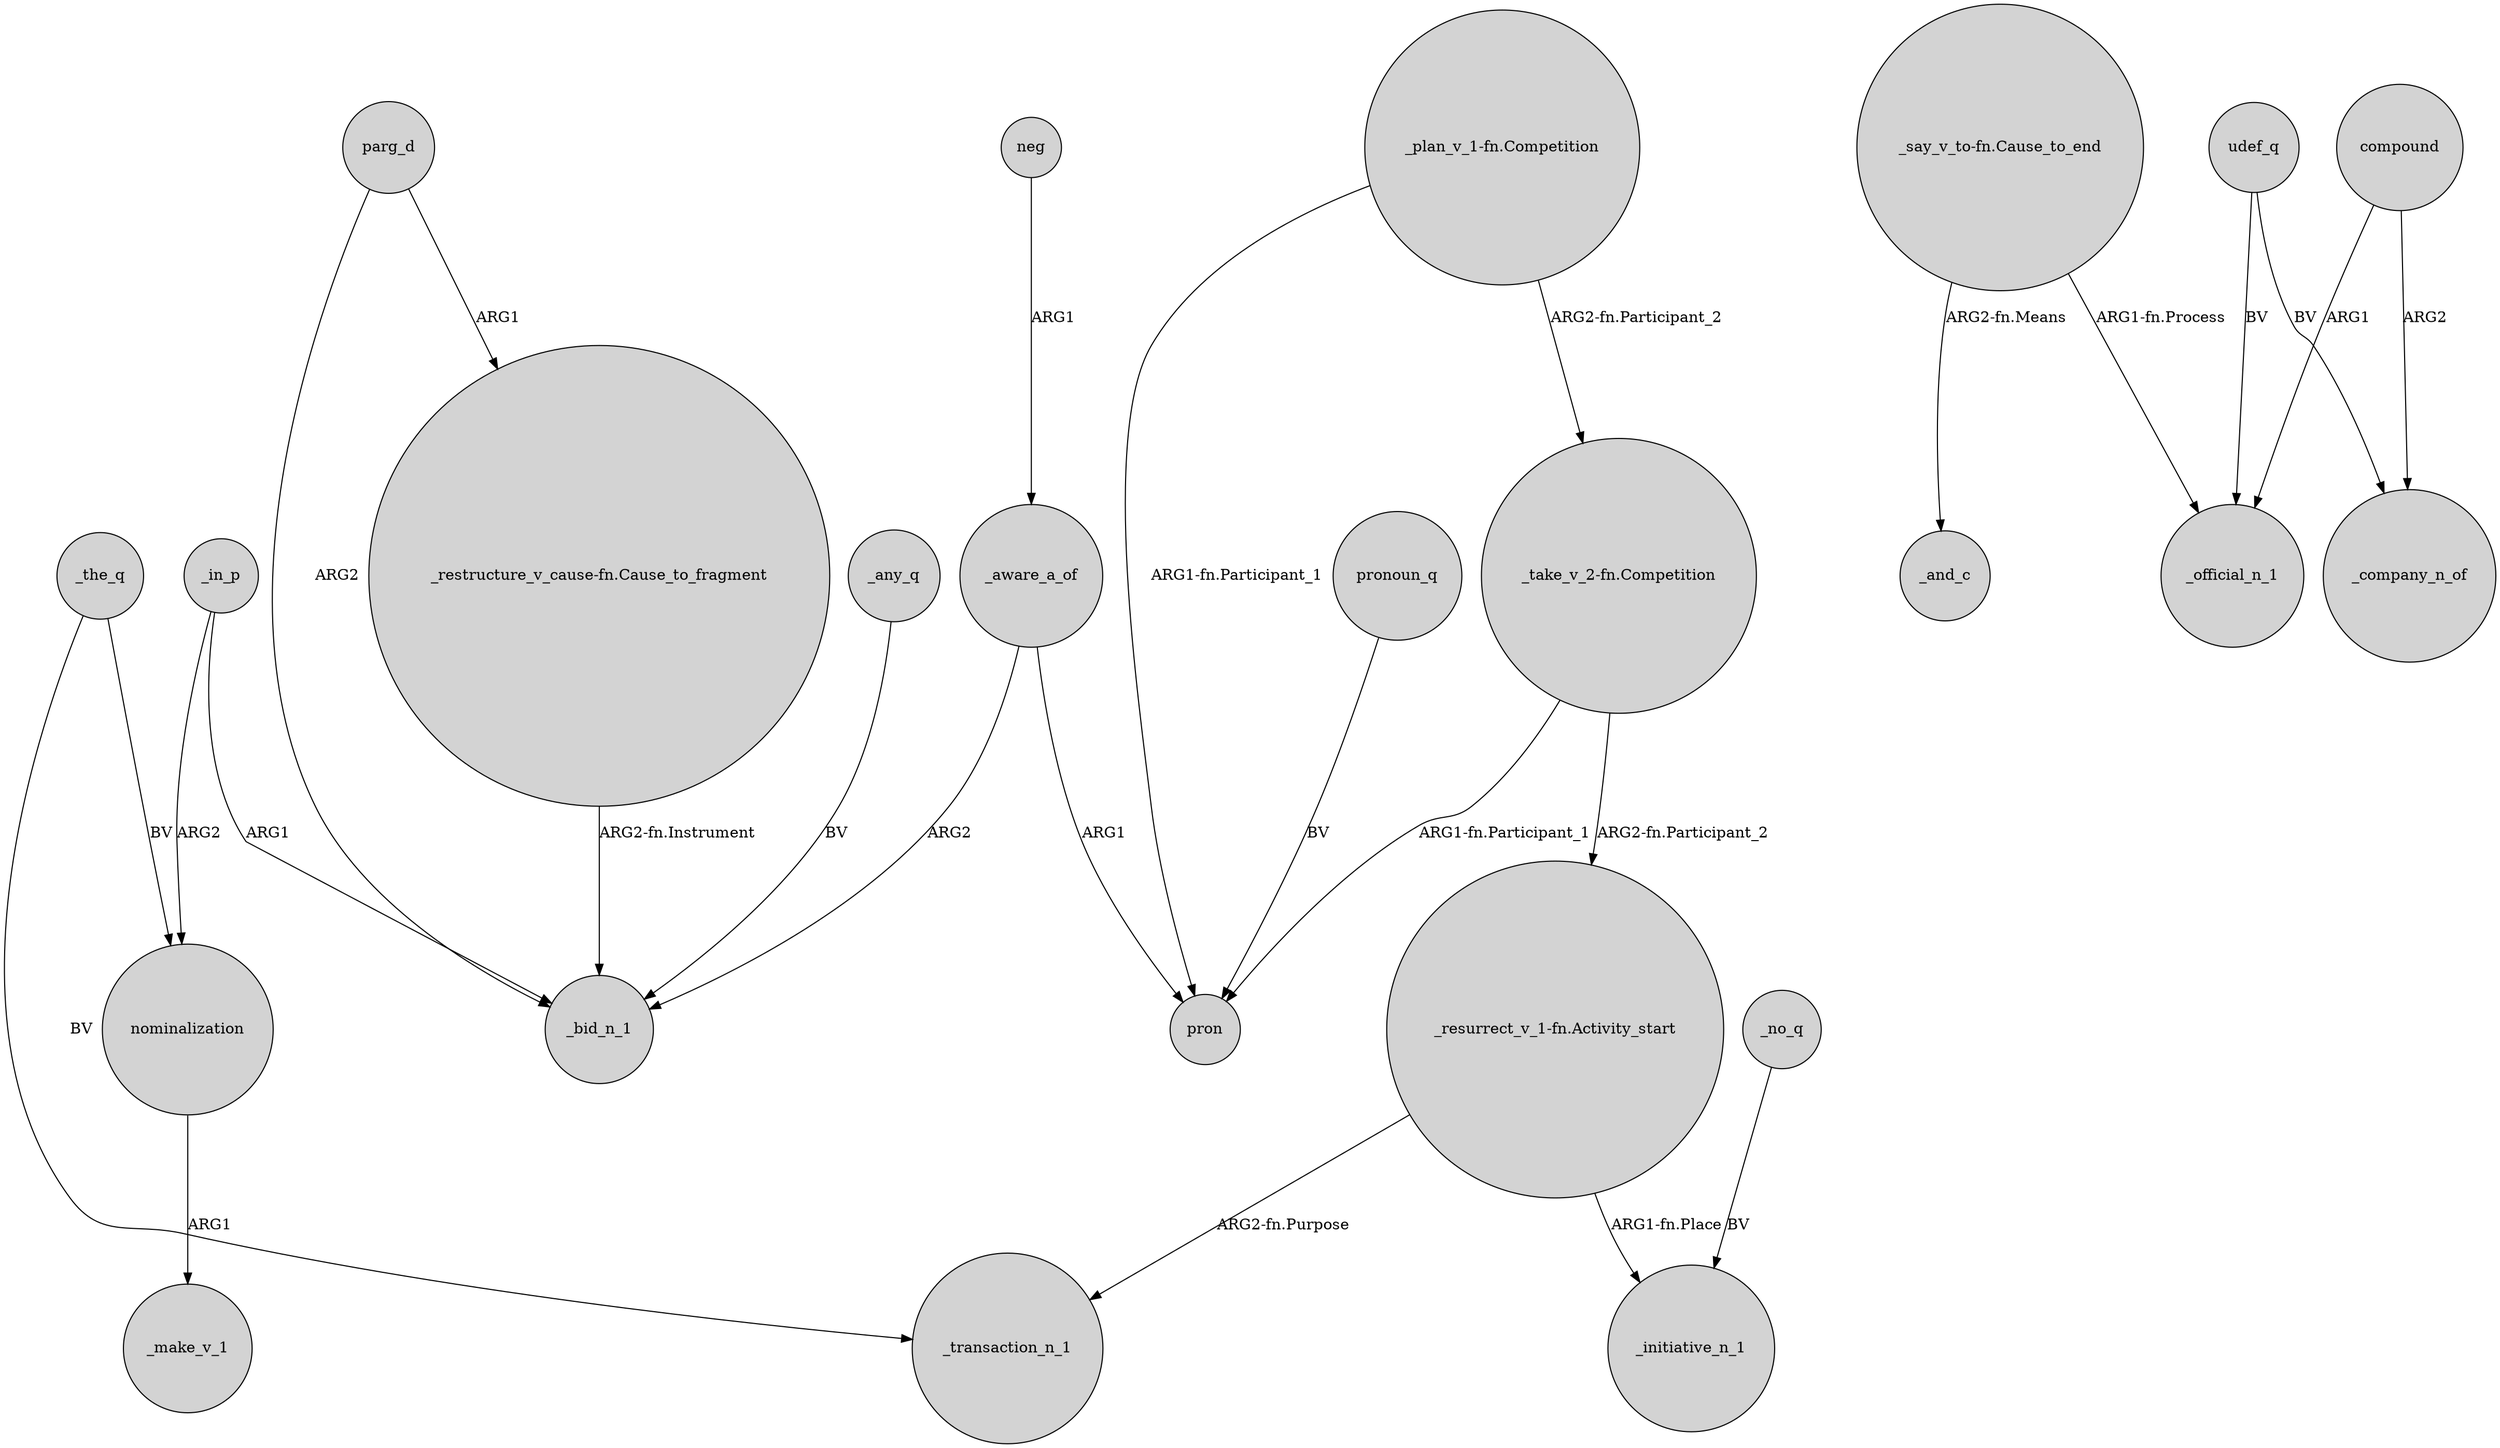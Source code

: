 digraph {
	node [shape=circle style=filled]
	_the_q -> nominalization [label=BV]
	"_say_v_to-fn.Cause_to_end" -> _official_n_1 [label="ARG1-fn.Process"]
	_in_p -> _bid_n_1 [label=ARG1]
	"_say_v_to-fn.Cause_to_end" -> _and_c [label="ARG2-fn.Means"]
	"_plan_v_1-fn.Competition" -> pron [label="ARG1-fn.Participant_1"]
	compound -> _company_n_of [label=ARG2]
	pronoun_q -> pron [label=BV]
	_the_q -> _transaction_n_1 [label=BV]
	_aware_a_of -> pron [label=ARG1]
	"_resurrect_v_1-fn.Activity_start" -> _transaction_n_1 [label="ARG2-fn.Purpose"]
	"_plan_v_1-fn.Competition" -> "_take_v_2-fn.Competition" [label="ARG2-fn.Participant_2"]
	parg_d -> "_restructure_v_cause-fn.Cause_to_fragment" [label=ARG1]
	udef_q -> _company_n_of [label=BV]
	"_restructure_v_cause-fn.Cause_to_fragment" -> _bid_n_1 [label="ARG2-fn.Instrument"]
	compound -> _official_n_1 [label=ARG1]
	parg_d -> _bid_n_1 [label=ARG2]
	neg -> _aware_a_of [label=ARG1]
	_any_q -> _bid_n_1 [label=BV]
	udef_q -> _official_n_1 [label=BV]
	nominalization -> _make_v_1 [label=ARG1]
	_in_p -> nominalization [label=ARG2]
	_aware_a_of -> _bid_n_1 [label=ARG2]
	"_take_v_2-fn.Competition" -> pron [label="ARG1-fn.Participant_1"]
	"_resurrect_v_1-fn.Activity_start" -> _initiative_n_1 [label="ARG1-fn.Place"]
	"_take_v_2-fn.Competition" -> "_resurrect_v_1-fn.Activity_start" [label="ARG2-fn.Participant_2"]
	_no_q -> _initiative_n_1 [label=BV]
}

